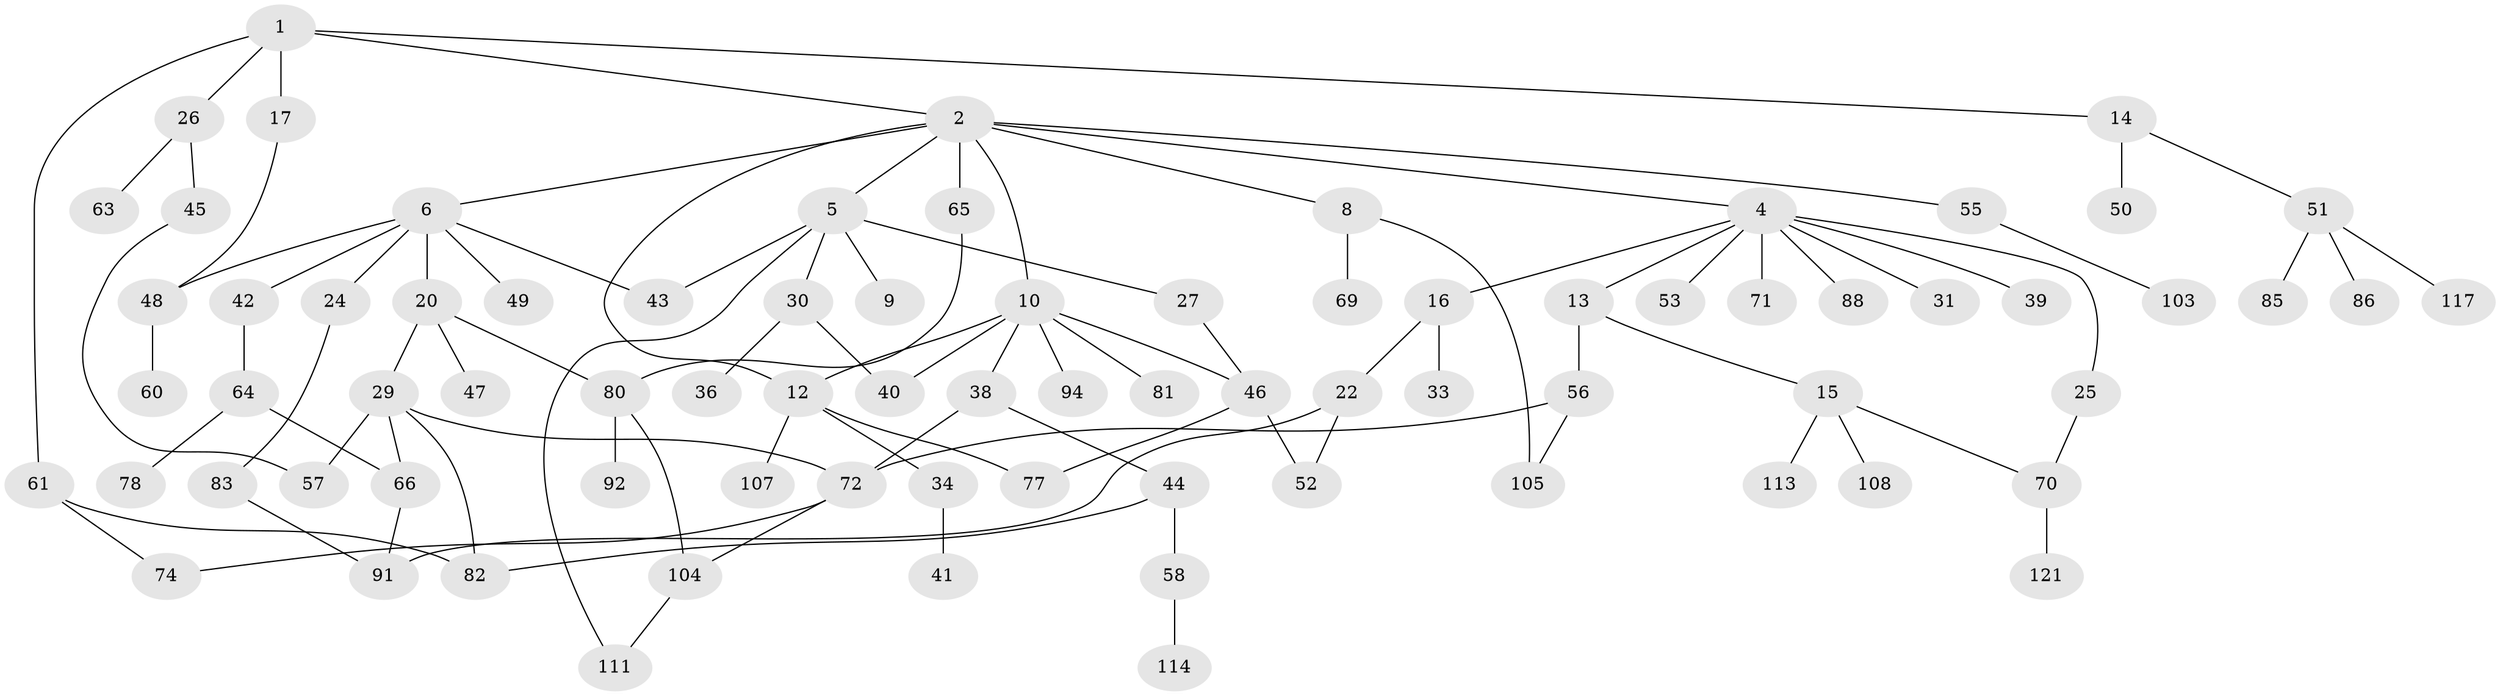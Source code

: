 // Generated by graph-tools (version 1.1) at 2025/51/02/27/25 19:51:40]
// undirected, 79 vertices, 99 edges
graph export_dot {
graph [start="1"]
  node [color=gray90,style=filled];
  1 [super="+3"];
  2 [super="+28"];
  4 [super="+11"];
  5 [super="+18"];
  6 [super="+7"];
  8 [super="+54"];
  9;
  10 [super="+32"];
  12 [super="+19"];
  13;
  14;
  15;
  16 [super="+21"];
  17 [super="+73"];
  20 [super="+23"];
  22 [super="+115"];
  24;
  25 [super="+93"];
  26 [super="+35"];
  27 [super="+59"];
  29 [super="+37"];
  30 [super="+118"];
  31 [super="+68"];
  33 [super="+101"];
  34;
  36 [super="+112"];
  38 [super="+99"];
  39;
  40;
  41 [super="+87"];
  42 [super="+106"];
  43 [super="+90"];
  44 [super="+119"];
  45 [super="+109"];
  46 [super="+100"];
  47;
  48;
  49;
  50 [super="+67"];
  51 [super="+62"];
  52;
  53;
  55;
  56 [super="+79"];
  57;
  58;
  60 [super="+102"];
  61;
  63;
  64;
  65;
  66 [super="+89"];
  69;
  70;
  71;
  72 [super="+76"];
  74 [super="+75"];
  77 [super="+96"];
  78;
  80 [super="+116"];
  81;
  82 [super="+84"];
  83 [super="+98"];
  85;
  86;
  88 [super="+97"];
  91 [super="+95"];
  92;
  94;
  103 [super="+120"];
  104 [super="+110"];
  105;
  107;
  108;
  111;
  113;
  114;
  117;
  121;
  1 -- 2;
  1 -- 14;
  1 -- 26;
  1 -- 61;
  1 -- 17;
  2 -- 4;
  2 -- 5;
  2 -- 6;
  2 -- 8;
  2 -- 10;
  2 -- 12;
  2 -- 65;
  2 -- 55;
  4 -- 71;
  4 -- 88;
  4 -- 16;
  4 -- 53;
  4 -- 39;
  4 -- 25;
  4 -- 13;
  4 -- 31;
  5 -- 9;
  5 -- 27;
  5 -- 30;
  5 -- 43;
  5 -- 111;
  6 -- 24;
  6 -- 48;
  6 -- 49;
  6 -- 20;
  6 -- 42;
  6 -- 43;
  8 -- 105;
  8 -- 69;
  10 -- 40;
  10 -- 81;
  10 -- 38;
  10 -- 94;
  10 -- 46;
  10 -- 12;
  12 -- 107;
  12 -- 77;
  12 -- 34;
  13 -- 15;
  13 -- 56;
  14 -- 50;
  14 -- 51;
  15 -- 108;
  15 -- 113;
  15 -- 70;
  16 -- 33;
  16 -- 22;
  17 -- 48;
  20 -- 80;
  20 -- 29;
  20 -- 47;
  22 -- 52;
  22 -- 91;
  24 -- 83;
  25 -- 70;
  26 -- 45;
  26 -- 63;
  27 -- 46;
  29 -- 66;
  29 -- 57;
  29 -- 82;
  29 -- 72;
  30 -- 36;
  30 -- 40;
  34 -- 41;
  38 -- 44;
  38 -- 72;
  42 -- 64;
  44 -- 58;
  44 -- 82;
  45 -- 57;
  46 -- 52;
  46 -- 77;
  48 -- 60;
  51 -- 86;
  51 -- 85;
  51 -- 117;
  55 -- 103;
  56 -- 72;
  56 -- 105;
  58 -- 114;
  61 -- 74;
  61 -- 82;
  64 -- 66;
  64 -- 78;
  65 -- 80;
  66 -- 91;
  70 -- 121;
  72 -- 104;
  72 -- 74;
  80 -- 92;
  80 -- 104;
  83 -- 91;
  104 -- 111;
}
